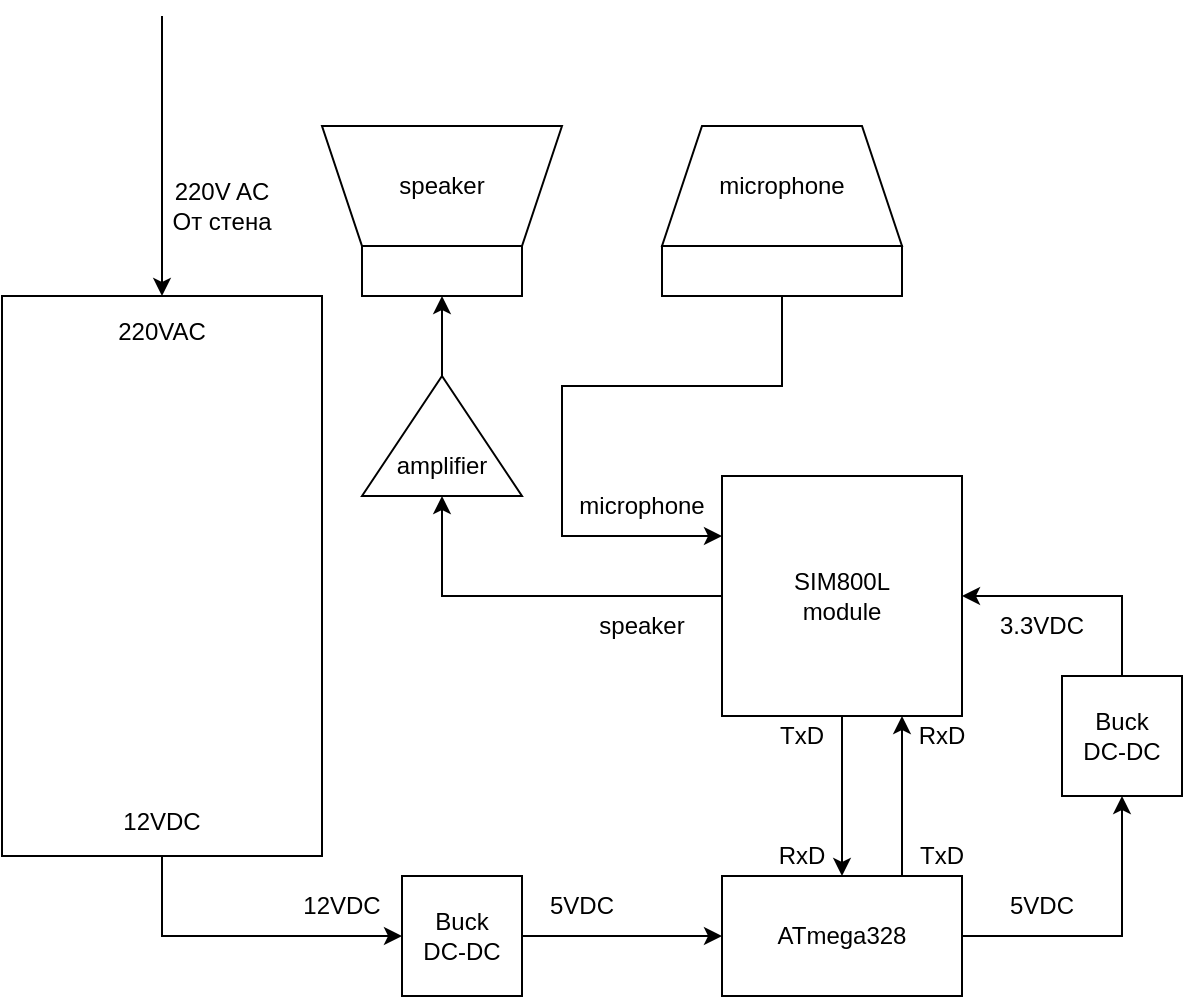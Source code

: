 <mxfile version="26.0.4">
  <diagram name="Page-1" id="NGO_y4MwZ8FIRwvAP_ye">
    <mxGraphModel dx="1114" dy="638" grid="1" gridSize="10" guides="1" tooltips="1" connect="1" arrows="1" fold="1" page="1" pageScale="1" pageWidth="850" pageHeight="1100" math="0" shadow="0">
      <root>
        <mxCell id="0" />
        <mxCell id="1" parent="0" />
        <mxCell id="H16sCqd-bdcKT7crxtp5-29" style="edgeStyle=orthogonalEdgeStyle;rounded=0;orthogonalLoop=1;jettySize=auto;html=1;exitX=1;exitY=0.5;exitDx=0;exitDy=0;entryX=0.5;entryY=1;entryDx=0;entryDy=0;" edge="1" parent="1" source="H16sCqd-bdcKT7crxtp5-1" target="H16sCqd-bdcKT7crxtp5-13">
          <mxGeometry relative="1" as="geometry" />
        </mxCell>
        <mxCell id="H16sCqd-bdcKT7crxtp5-34" style="edgeStyle=orthogonalEdgeStyle;rounded=0;orthogonalLoop=1;jettySize=auto;html=1;exitX=0.75;exitY=0;exitDx=0;exitDy=0;entryX=0.75;entryY=1;entryDx=0;entryDy=0;" edge="1" parent="1" source="H16sCqd-bdcKT7crxtp5-1" target="H16sCqd-bdcKT7crxtp5-17">
          <mxGeometry relative="1" as="geometry" />
        </mxCell>
        <mxCell id="H16sCqd-bdcKT7crxtp5-1" value="ATmega328" style="rounded=0;whiteSpace=wrap;html=1;rotation=0;" vertex="1" parent="1">
          <mxGeometry x="400" y="440" width="120" height="60" as="geometry" />
        </mxCell>
        <mxCell id="H16sCqd-bdcKT7crxtp5-43" style="edgeStyle=orthogonalEdgeStyle;rounded=0;orthogonalLoop=1;jettySize=auto;html=1;exitX=1;exitY=0.5;exitDx=0;exitDy=0;entryX=0;entryY=0.5;entryDx=0;entryDy=0;" edge="1" parent="1" source="H16sCqd-bdcKT7crxtp5-2" target="H16sCqd-bdcKT7crxtp5-7">
          <mxGeometry relative="1" as="geometry" />
        </mxCell>
        <mxCell id="H16sCqd-bdcKT7crxtp5-2" value="&lt;div&gt;&lt;br&gt;&lt;/div&gt;220VAC&lt;div&gt;&lt;br&gt;&lt;/div&gt;&lt;div&gt;&lt;br&gt;&lt;/div&gt;&lt;div&gt;&lt;br&gt;&lt;/div&gt;&lt;div&gt;&lt;br&gt;&lt;/div&gt;&lt;div&gt;&lt;br&gt;&lt;/div&gt;&lt;div&gt;&lt;br&gt;&lt;/div&gt;&lt;div&gt;&lt;br&gt;&lt;/div&gt;&lt;div&gt;&lt;br&gt;&lt;/div&gt;&lt;div&gt;&lt;br&gt;&lt;/div&gt;&lt;div&gt;&lt;br&gt;&lt;/div&gt;&lt;div&gt;&lt;br&gt;&lt;/div&gt;&lt;div&gt;&lt;br&gt;&lt;/div&gt;&lt;div&gt;&lt;br&gt;&lt;/div&gt;&lt;div&gt;&lt;br&gt;&lt;/div&gt;&lt;div&gt;&lt;br&gt;&lt;/div&gt;&lt;div&gt;&lt;br&gt;&lt;/div&gt;&lt;div&gt;&lt;div&gt;12VDC&lt;div&gt;&lt;br&gt;&lt;/div&gt;&lt;/div&gt;&lt;/div&gt;" style="rounded=0;whiteSpace=wrap;html=1;direction=south;" vertex="1" parent="1">
          <mxGeometry x="40" y="150" width="160" height="280" as="geometry" />
        </mxCell>
        <mxCell id="H16sCqd-bdcKT7crxtp5-4" value="220V AC&lt;div&gt;От стена&lt;/div&gt;" style="text;html=1;align=center;verticalAlign=middle;whiteSpace=wrap;rounded=0;" vertex="1" parent="1">
          <mxGeometry x="120" y="90" width="60" height="30" as="geometry" />
        </mxCell>
        <mxCell id="H16sCqd-bdcKT7crxtp5-8" value="12VDC" style="text;html=1;align=center;verticalAlign=middle;whiteSpace=wrap;rounded=0;" vertex="1" parent="1">
          <mxGeometry x="180" y="440" width="60" height="30" as="geometry" />
        </mxCell>
        <mxCell id="H16sCqd-bdcKT7crxtp5-10" value="5VDC" style="text;html=1;align=center;verticalAlign=middle;whiteSpace=wrap;rounded=0;" vertex="1" parent="1">
          <mxGeometry x="300" y="440" width="60" height="30" as="geometry" />
        </mxCell>
        <mxCell id="H16sCqd-bdcKT7crxtp5-32" style="edgeStyle=orthogonalEdgeStyle;rounded=0;orthogonalLoop=1;jettySize=auto;html=1;exitX=0.5;exitY=0;exitDx=0;exitDy=0;entryX=1;entryY=0.5;entryDx=0;entryDy=0;" edge="1" parent="1" source="H16sCqd-bdcKT7crxtp5-13" target="H16sCqd-bdcKT7crxtp5-17">
          <mxGeometry relative="1" as="geometry" />
        </mxCell>
        <mxCell id="H16sCqd-bdcKT7crxtp5-13" value="Buck&lt;div&gt;DC-DC&lt;/div&gt;" style="whiteSpace=wrap;html=1;aspect=fixed;" vertex="1" parent="1">
          <mxGeometry x="570" y="340" width="60" height="60" as="geometry" />
        </mxCell>
        <mxCell id="H16sCqd-bdcKT7crxtp5-14" value="5VDC" style="text;html=1;align=center;verticalAlign=middle;whiteSpace=wrap;rounded=0;" vertex="1" parent="1">
          <mxGeometry x="530" y="440" width="60" height="30" as="geometry" />
        </mxCell>
        <mxCell id="H16sCqd-bdcKT7crxtp5-35" style="edgeStyle=orthogonalEdgeStyle;rounded=0;orthogonalLoop=1;jettySize=auto;html=1;exitX=0.5;exitY=1;exitDx=0;exitDy=0;entryX=0.5;entryY=0;entryDx=0;entryDy=0;" edge="1" parent="1" source="H16sCqd-bdcKT7crxtp5-17" target="H16sCqd-bdcKT7crxtp5-1">
          <mxGeometry relative="1" as="geometry" />
        </mxCell>
        <mxCell id="H16sCqd-bdcKT7crxtp5-17" value="SIM800L&lt;div&gt;module&lt;/div&gt;" style="whiteSpace=wrap;html=1;aspect=fixed;" vertex="1" parent="1">
          <mxGeometry x="400" y="240" width="120" height="120" as="geometry" />
        </mxCell>
        <mxCell id="H16sCqd-bdcKT7crxtp5-18" value="speaker" style="shape=trapezoid;perimeter=trapezoidPerimeter;whiteSpace=wrap;html=1;fixedSize=1;direction=west;" vertex="1" parent="1">
          <mxGeometry x="200" y="65" width="120" height="60" as="geometry" />
        </mxCell>
        <mxCell id="H16sCqd-bdcKT7crxtp5-19" value="" style="rounded=0;whiteSpace=wrap;html=1;" vertex="1" parent="1">
          <mxGeometry x="220" y="125" width="80" height="25" as="geometry" />
        </mxCell>
        <mxCell id="H16sCqd-bdcKT7crxtp5-46" style="edgeStyle=orthogonalEdgeStyle;rounded=0;orthogonalLoop=1;jettySize=auto;html=1;exitX=1;exitY=0.5;exitDx=0;exitDy=0;entryX=0.5;entryY=1;entryDx=0;entryDy=0;" edge="1" parent="1" source="H16sCqd-bdcKT7crxtp5-21" target="H16sCqd-bdcKT7crxtp5-19">
          <mxGeometry relative="1" as="geometry" />
        </mxCell>
        <mxCell id="H16sCqd-bdcKT7crxtp5-21" value="&lt;div&gt;&lt;br&gt;&lt;/div&gt;&lt;div&gt;&lt;br&gt;&lt;/div&gt;amplifier" style="triangle;whiteSpace=wrap;html=1;direction=north;" vertex="1" parent="1">
          <mxGeometry x="220" y="190" width="80" height="60" as="geometry" />
        </mxCell>
        <mxCell id="H16sCqd-bdcKT7crxtp5-42" style="edgeStyle=orthogonalEdgeStyle;rounded=0;orthogonalLoop=1;jettySize=auto;html=1;exitX=1;exitY=0.5;exitDx=0;exitDy=0;entryX=0;entryY=0.5;entryDx=0;entryDy=0;" edge="1" parent="1" source="H16sCqd-bdcKT7crxtp5-7" target="H16sCqd-bdcKT7crxtp5-1">
          <mxGeometry relative="1" as="geometry" />
        </mxCell>
        <mxCell id="H16sCqd-bdcKT7crxtp5-7" value="Buck&lt;div&gt;&lt;span style=&quot;background-color: transparent; color: light-dark(rgb(0, 0, 0), rgb(255, 255, 255));&quot;&gt;DC-&lt;/span&gt;&lt;span style=&quot;background-color: transparent; color: light-dark(rgb(0, 0, 0), rgb(255, 255, 255));&quot;&gt;DC&lt;/span&gt;&lt;/div&gt;" style="whiteSpace=wrap;html=1;aspect=fixed;" vertex="1" parent="1">
          <mxGeometry x="240" y="440" width="60" height="60" as="geometry" />
        </mxCell>
        <mxCell id="H16sCqd-bdcKT7crxtp5-33" value="3.3V&lt;span style=&quot;background-color: transparent; color: light-dark(rgb(0, 0, 0), rgb(255, 255, 255));&quot;&gt;DC&lt;/span&gt;" style="text;html=1;align=center;verticalAlign=middle;whiteSpace=wrap;rounded=0;" vertex="1" parent="1">
          <mxGeometry x="530" y="300" width="60" height="30" as="geometry" />
        </mxCell>
        <mxCell id="H16sCqd-bdcKT7crxtp5-37" value="TxD" style="text;html=1;align=center;verticalAlign=middle;whiteSpace=wrap;rounded=0;" vertex="1" parent="1">
          <mxGeometry x="490" y="420" width="40" height="20" as="geometry" />
        </mxCell>
        <mxCell id="H16sCqd-bdcKT7crxtp5-38" value="RxD" style="text;html=1;align=center;verticalAlign=middle;whiteSpace=wrap;rounded=0;" vertex="1" parent="1">
          <mxGeometry x="420" y="420" width="40" height="20" as="geometry" />
        </mxCell>
        <mxCell id="H16sCqd-bdcKT7crxtp5-39" value="RxD" style="text;html=1;align=center;verticalAlign=middle;whiteSpace=wrap;rounded=0;" vertex="1" parent="1">
          <mxGeometry x="490" y="360" width="40" height="20" as="geometry" />
        </mxCell>
        <mxCell id="H16sCqd-bdcKT7crxtp5-40" value="TxD" style="text;html=1;align=center;verticalAlign=middle;whiteSpace=wrap;rounded=0;" vertex="1" parent="1">
          <mxGeometry x="420" y="360" width="40" height="20" as="geometry" />
        </mxCell>
        <mxCell id="H16sCqd-bdcKT7crxtp5-44" value="" style="endArrow=classic;html=1;rounded=0;entryX=0;entryY=0.5;entryDx=0;entryDy=0;" edge="1" parent="1" target="H16sCqd-bdcKT7crxtp5-2">
          <mxGeometry width="50" height="50" relative="1" as="geometry">
            <mxPoint x="120" y="10" as="sourcePoint" />
            <mxPoint x="450" y="240" as="targetPoint" />
          </mxGeometry>
        </mxCell>
        <mxCell id="H16sCqd-bdcKT7crxtp5-45" value="" style="endArrow=classic;html=1;rounded=0;exitX=0;exitY=0.5;exitDx=0;exitDy=0;entryX=0;entryY=0.5;entryDx=0;entryDy=0;" edge="1" parent="1" source="H16sCqd-bdcKT7crxtp5-17" target="H16sCqd-bdcKT7crxtp5-21">
          <mxGeometry width="50" height="50" relative="1" as="geometry">
            <mxPoint x="400" y="290" as="sourcePoint" />
            <mxPoint x="450" y="240" as="targetPoint" />
            <Array as="points">
              <mxPoint x="260" y="300" />
            </Array>
          </mxGeometry>
        </mxCell>
        <mxCell id="H16sCqd-bdcKT7crxtp5-47" value="mic&lt;span style=&quot;background-color: transparent; color: light-dark(rgb(0, 0, 0), rgb(255, 255, 255));&quot;&gt;rophone&lt;/span&gt;" style="shape=trapezoid;perimeter=trapezoidPerimeter;whiteSpace=wrap;html=1;fixedSize=1;" vertex="1" parent="1">
          <mxGeometry x="370" y="65" width="120" height="60" as="geometry" />
        </mxCell>
        <mxCell id="H16sCqd-bdcKT7crxtp5-50" style="edgeStyle=orthogonalEdgeStyle;rounded=0;orthogonalLoop=1;jettySize=auto;html=1;exitX=0.5;exitY=1;exitDx=0;exitDy=0;entryX=0;entryY=0.25;entryDx=0;entryDy=0;" edge="1" parent="1" source="H16sCqd-bdcKT7crxtp5-49" target="H16sCqd-bdcKT7crxtp5-17">
          <mxGeometry relative="1" as="geometry">
            <Array as="points">
              <mxPoint x="430" y="195" />
              <mxPoint x="320" y="195" />
              <mxPoint x="320" y="270" />
            </Array>
          </mxGeometry>
        </mxCell>
        <mxCell id="H16sCqd-bdcKT7crxtp5-49" value="" style="rounded=0;whiteSpace=wrap;html=1;" vertex="1" parent="1">
          <mxGeometry x="370" y="125" width="120" height="25" as="geometry" />
        </mxCell>
        <mxCell id="H16sCqd-bdcKT7crxtp5-51" value="speaker" style="text;html=1;align=center;verticalAlign=middle;whiteSpace=wrap;rounded=0;" vertex="1" parent="1">
          <mxGeometry x="330" y="300" width="60" height="30" as="geometry" />
        </mxCell>
        <mxCell id="H16sCqd-bdcKT7crxtp5-53" value="microphone" style="text;html=1;align=center;verticalAlign=middle;whiteSpace=wrap;rounded=0;" vertex="1" parent="1">
          <mxGeometry x="330" y="240" width="60" height="30" as="geometry" />
        </mxCell>
      </root>
    </mxGraphModel>
  </diagram>
</mxfile>
